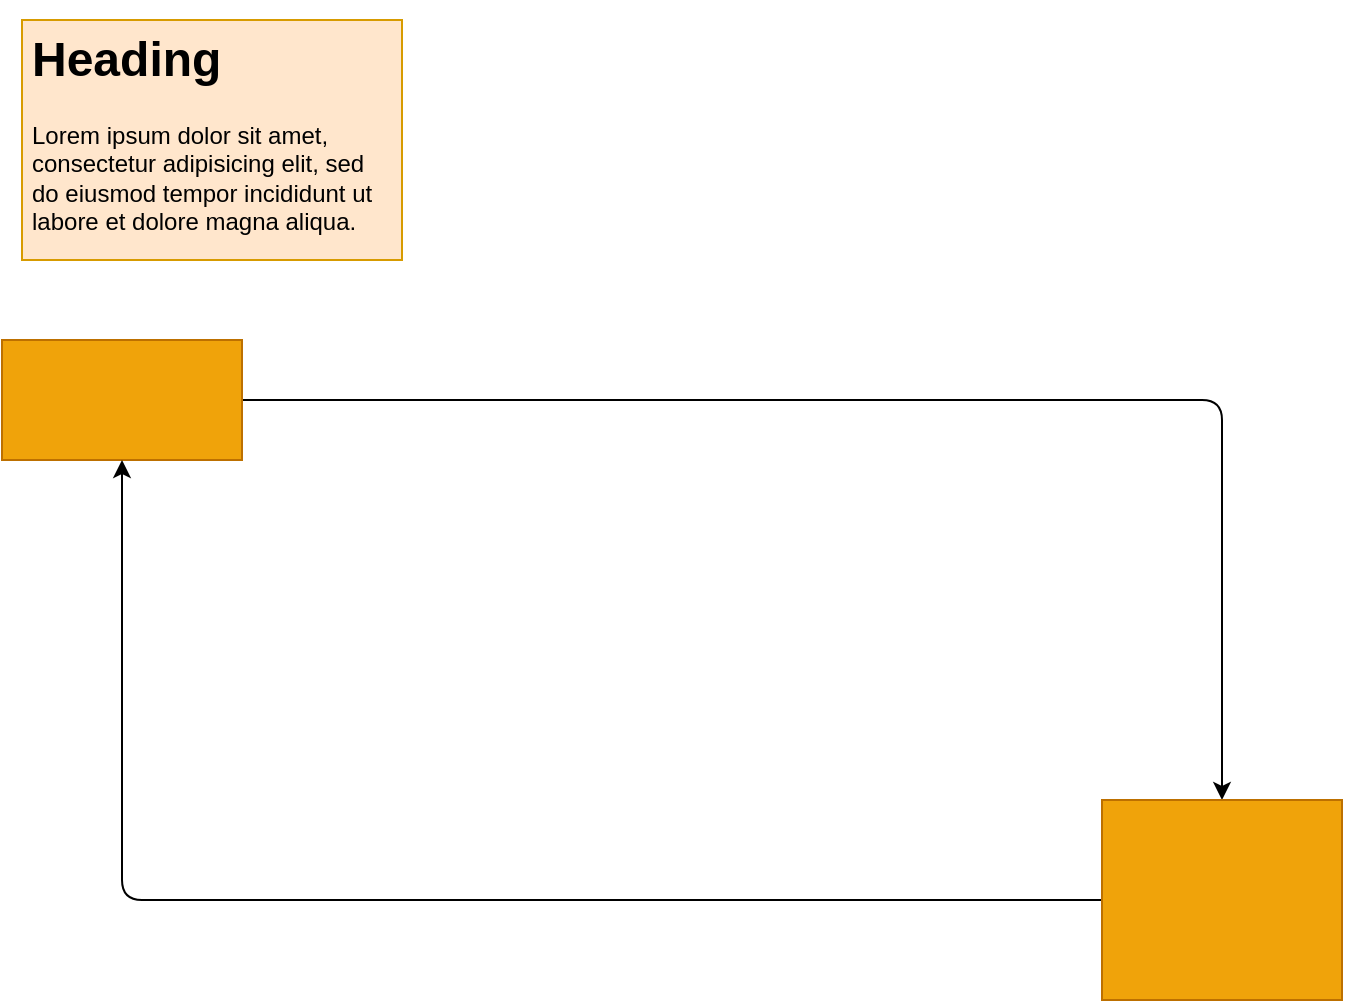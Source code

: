 <mxfile version="14.2.3" type="github">
  <diagram id="d2OdtrxELNwEUdIxPf-U" name="第 1 页">
    <mxGraphModel dx="1298" dy="809" grid="1" gridSize="10" guides="1" tooltips="1" connect="1" arrows="1" fold="1" page="1" pageScale="1" pageWidth="827" pageHeight="1169" math="0" shadow="0">
      <root>
        <mxCell id="0" />
        <mxCell id="1" parent="0" />
        <mxCell id="3iFWIvMO1bsBOmXjrH6Q-2" value="" style="edgeStyle=orthogonalEdgeStyle;orthogonalLoop=1;jettySize=auto;html=1;jumpStyle=none;" edge="1" parent="1" source="I-_NCsPQKvEyuis4sSRD-2" target="3iFWIvMO1bsBOmXjrH6Q-1">
          <mxGeometry relative="1" as="geometry" />
        </mxCell>
        <mxCell id="I-_NCsPQKvEyuis4sSRD-2" value="" style="whiteSpace=wrap;html=1;fillColor=#f0a30a;strokeColor=#BD7000;fontColor=#ffffff;" parent="1" vertex="1">
          <mxGeometry x="70" y="220" width="120" height="60" as="geometry" />
        </mxCell>
        <mxCell id="3iFWIvMO1bsBOmXjrH6Q-3" style="edgeStyle=orthogonalEdgeStyle;orthogonalLoop=1;jettySize=auto;html=1;entryX=0.5;entryY=1;entryDx=0;entryDy=0;" edge="1" parent="1" source="3iFWIvMO1bsBOmXjrH6Q-1" target="I-_NCsPQKvEyuis4sSRD-2">
          <mxGeometry relative="1" as="geometry" />
        </mxCell>
        <mxCell id="3iFWIvMO1bsBOmXjrH6Q-1" value="" style="whiteSpace=wrap;html=1;fillColor=#f0a30a;strokeColor=#BD7000;fontColor=#ffffff;" vertex="1" parent="1">
          <mxGeometry x="620" y="450" width="120" height="100" as="geometry" />
        </mxCell>
        <mxCell id="3iFWIvMO1bsBOmXjrH6Q-5" value="&lt;h1&gt;Heading&lt;/h1&gt;&lt;p&gt;Lorem ipsum dolor sit amet, consectetur adipisicing elit, sed do eiusmod tempor incididunt ut labore et dolore magna aliqua.&lt;/p&gt;" style="text;html=1;strokeColor=#d79b00;fillColor=#ffe6cc;spacing=5;spacingTop=-20;whiteSpace=wrap;overflow=hidden;" vertex="1" parent="1">
          <mxGeometry x="80" y="60" width="190" height="120" as="geometry" />
        </mxCell>
      </root>
    </mxGraphModel>
  </diagram>
</mxfile>
